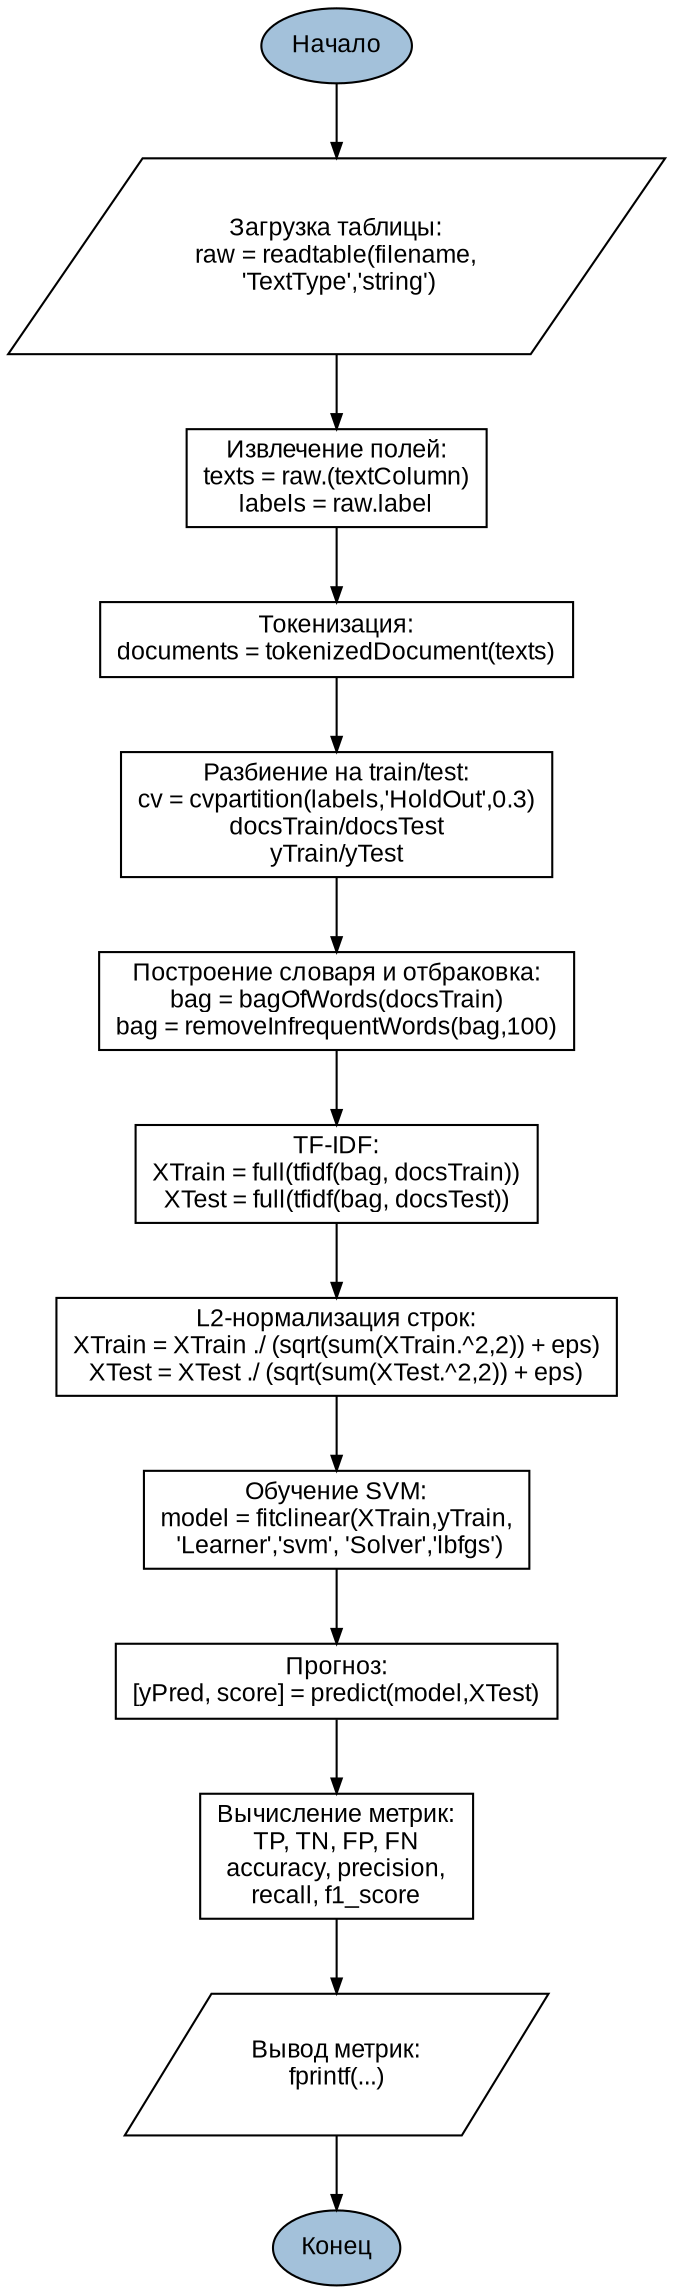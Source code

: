 digraph ОценкаSVM {
    graph [rankdir=TB];
    node [fontname="Arial", fontsize=12, shape=box];
    edge [arrowsize=0.7];

    Start       [label="Начало", shape=ellipse, style=filled, fillcolor="#A3C1DA"];
    End         [label="Конец",  shape=ellipse, style=filled, fillcolor="#A3C1DA"];

    LoadTable       [label="Загрузка таблицы:\nraw = readtable(filename,\n 'TextType','string')", shape=parallelogram];
    ExtractFields   [label="Извлечение полей:\ntexts = raw.(textColumn)\nlabels = raw.label"];
    Tokenize        [label="Токенизация:\ndocuments = tokenizedDocument(texts)"];
    SplitData       [label="Разбиение на train/test:\ncv = cvpartition(labels,'HoldOut',0.3)\ndocsTrain/docsTest\nyTrain/yTest"];
    BuildVocabulary [label="Построение словаря и отбраковка:\nbag = bagOfWords(docsTrain)\nbag = removeInfrequentWords(bag,100)"];
    ComputeTFIDF    [label="TF-IDF:\nXTrain = full(tfidf(bag, docsTrain))\nXTest = full(tfidf(bag, docsTest))"];
    Normalize       [label="L2-нормализация строк:\nXTrain = XTrain ./ (sqrt(sum(XTrain.^2,2)) + eps)\nXTest = XTest ./ (sqrt(sum(XTest.^2,2)) + eps)"];
    TrainModel      [label="Обучение SVM:\nmodel = fitclinear(XTrain,yTrain,\n 'Learner','svm', 'Solver','lbfgs')"];
    Predict         [label="Прогноз:\n[yPred, score] = predict(model,XTest)"];
    ComputeMetrics  [label="Вычисление метрик:\nTP, TN, FP, FN\naccuracy, precision,\nrecall, f1_score"];
    PrintMetrics    [label="Вывод метрик:\nfprintf(...)", shape=parallelogram];

    Start -> LoadTable -> ExtractFields -> Tokenize -> SplitData -> BuildVocabulary
          -> ComputeTFIDF -> Normalize -> TrainModel -> Predict
          -> ComputeMetrics -> PrintMetrics -> End;
}
